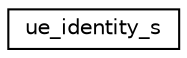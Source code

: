 digraph "Graphical Class Hierarchy"
{
 // LATEX_PDF_SIZE
  edge [fontname="Helvetica",fontsize="10",labelfontname="Helvetica",labelfontsize="10"];
  node [fontname="Helvetica",fontsize="10",shape=record];
  rankdir="LR";
  Node0 [label="ue_identity_s",height=0.2,width=0.4,color="black", fillcolor="white", style="filled",URL="$structue__identity__s.html",tooltip=" "];
}
